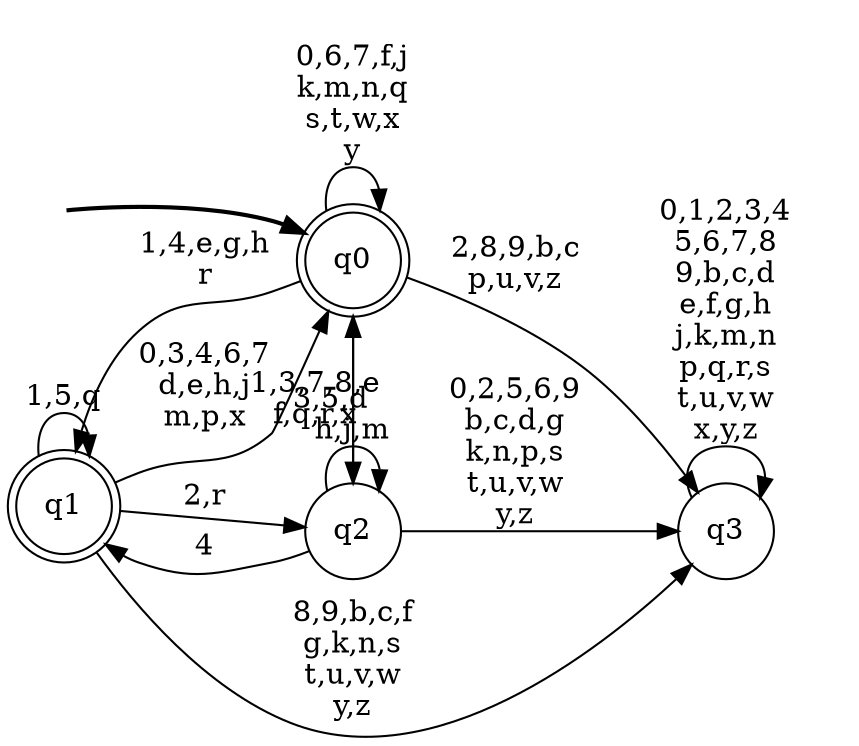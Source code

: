 digraph BlueStar {
__start0 [style = invis, shape = none, label = "", width = 0, height = 0];

rankdir=LR;
size="8,5";

s0 [style="rounded,filled", color="black", fillcolor="white" shape="doublecircle", label="q0"];
s1 [style="rounded,filled", color="black", fillcolor="white" shape="doublecircle", label="q1"];
s2 [style="filled", color="black", fillcolor="white" shape="circle", label="q2"];
s3 [style="filled", color="black", fillcolor="white" shape="circle", label="q3"];
subgraph cluster_main { 
	graph [pad=".75", ranksep="0.15", nodesep="0.15"];
	 style=invis; 
	__start0 -> s0 [penwidth=2];
}
s0 -> s0 [label="0,6,7,f,j\nk,m,n,q\ns,t,w,x\ny"];
s0 -> s1 [label="1,4,e,g,h\nr"];
s0 -> s2 [label="3,5,d"];
s0 -> s3 [label="2,8,9,b,c\np,u,v,z"];
s1 -> s0 [label="0,3,4,6,7\nd,e,h,j\nm,p,x"];
s1 -> s1 [label="1,5,q"];
s1 -> s2 [label="2,r"];
s1 -> s3 [label="8,9,b,c,f\ng,k,n,s\nt,u,v,w\ny,z"];
s2 -> s0 [label="1,3,7,8,e\nf,q,r,x"];
s2 -> s1 [label="4"];
s2 -> s2 [label="h,j,m"];
s2 -> s3 [label="0,2,5,6,9\nb,c,d,g\nk,n,p,s\nt,u,v,w\ny,z"];
s3 -> s3 [label="0,1,2,3,4\n5,6,7,8\n9,b,c,d\ne,f,g,h\nj,k,m,n\np,q,r,s\nt,u,v,w\nx,y,z"];

}